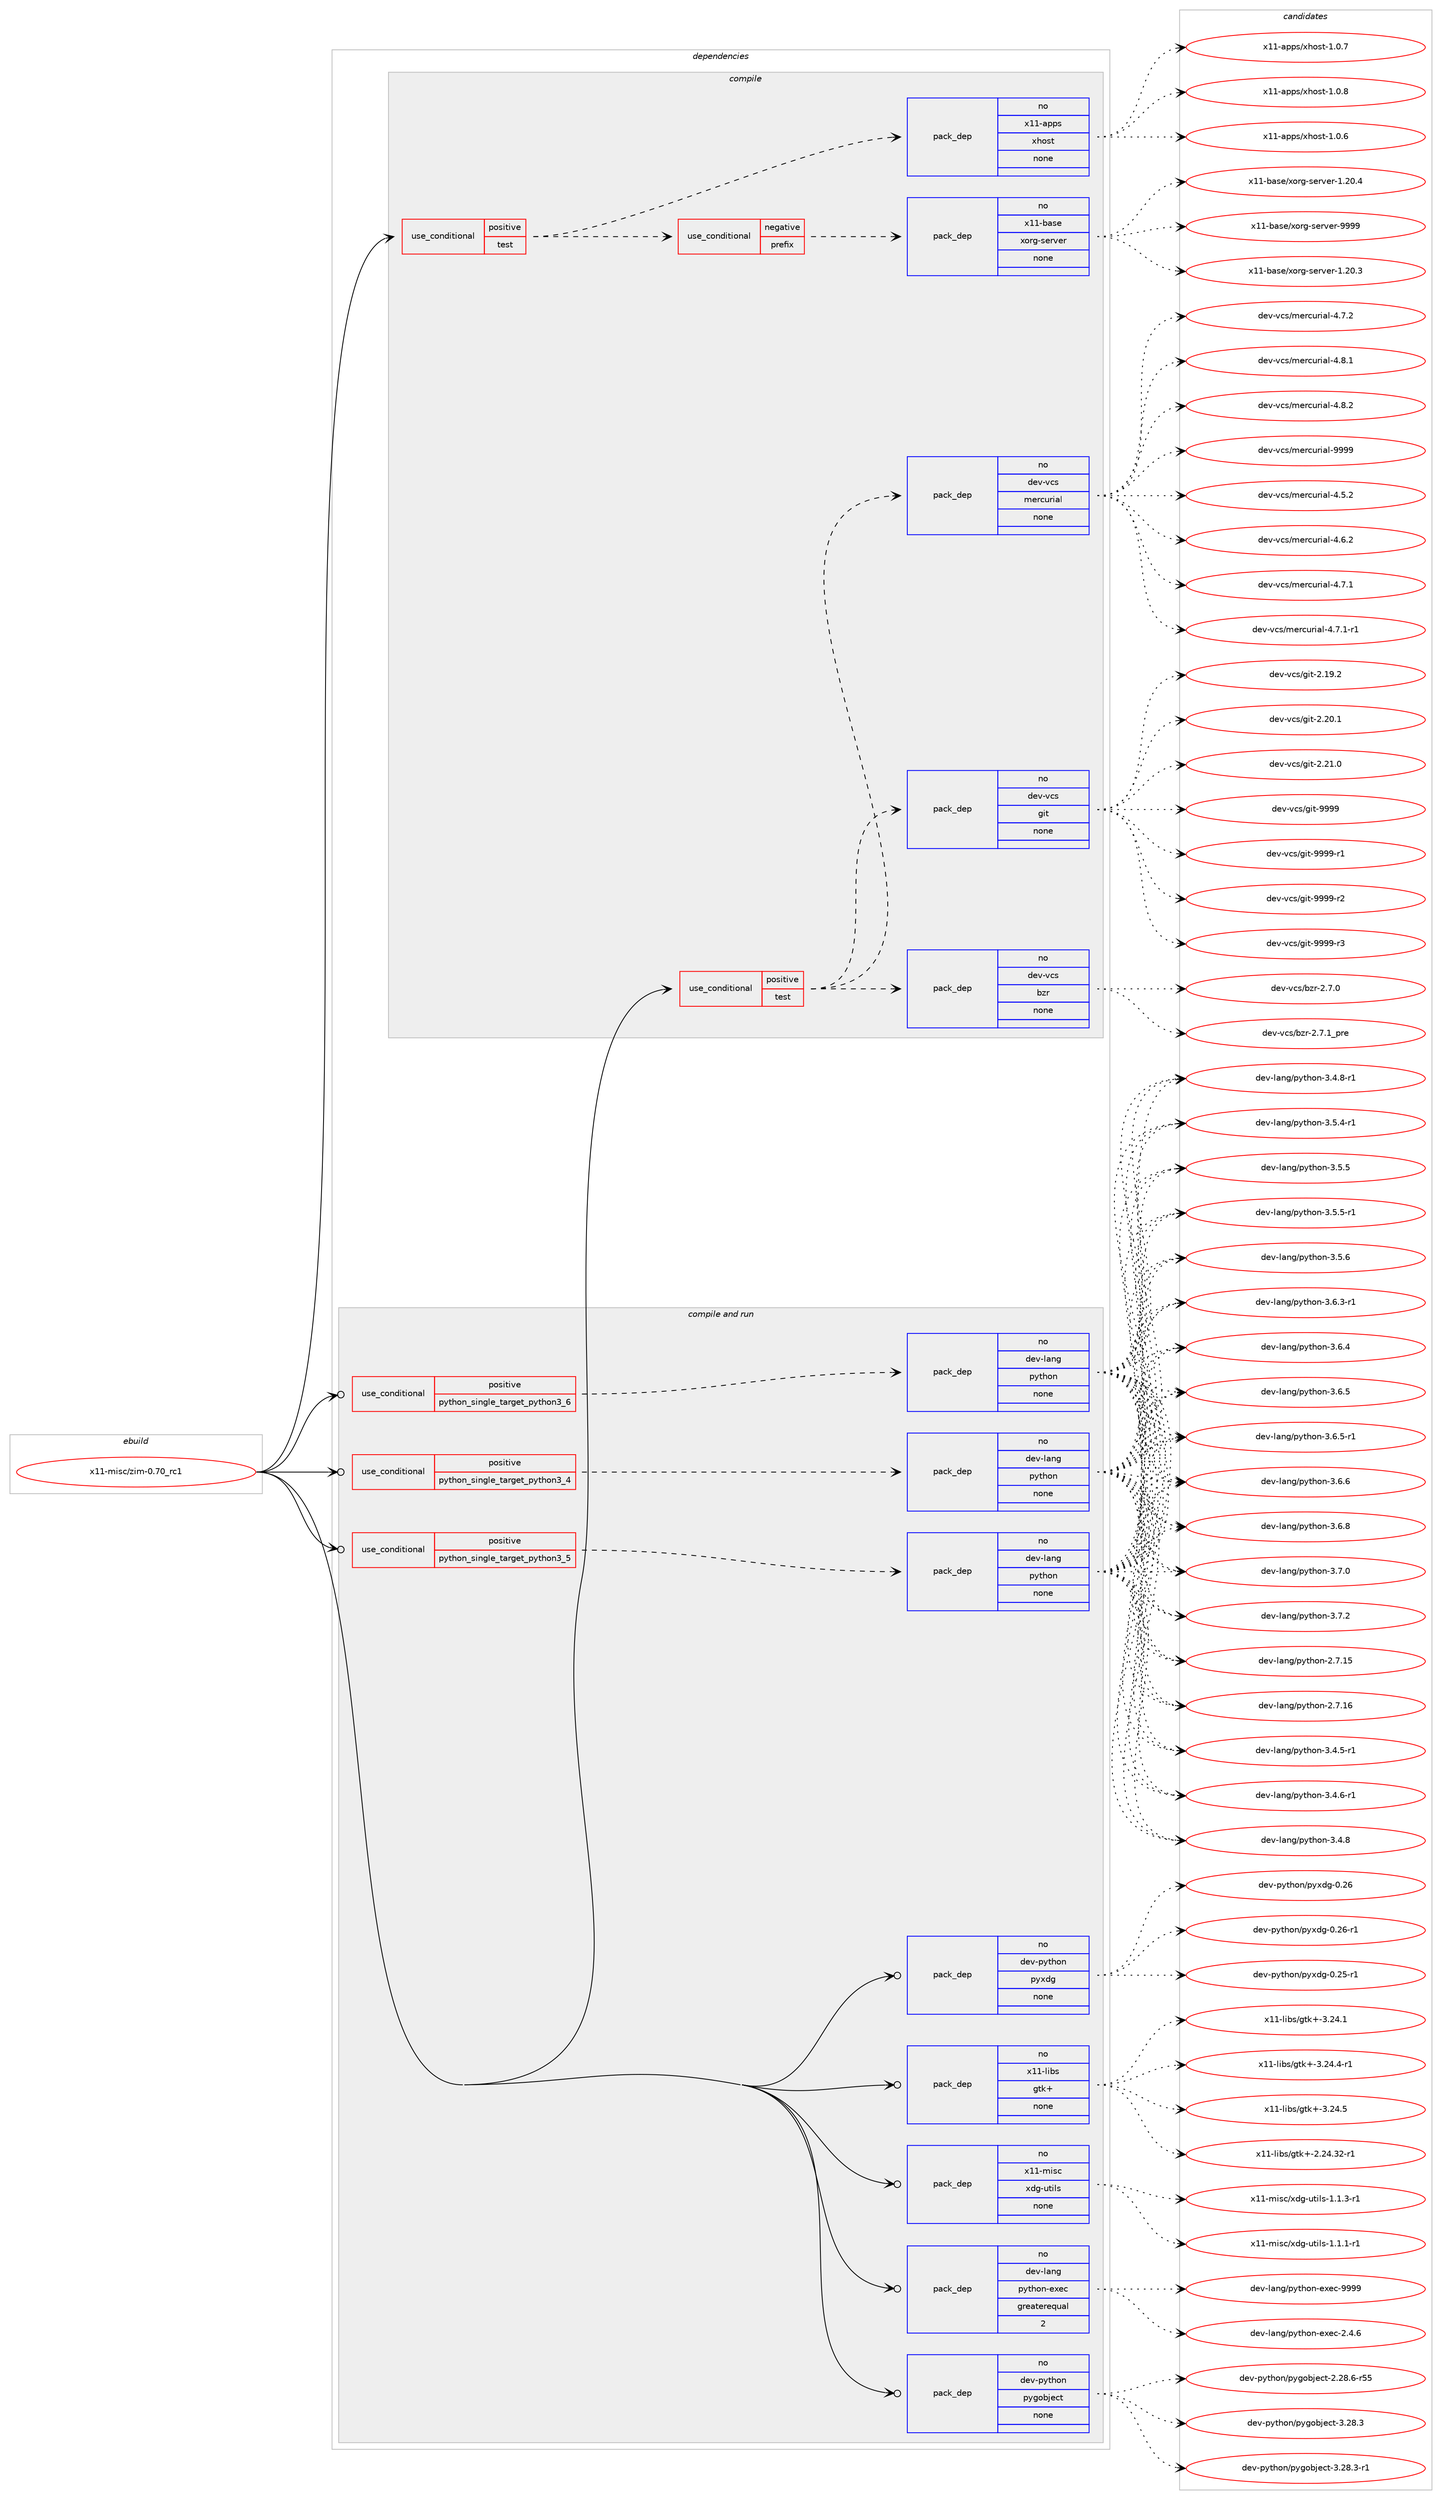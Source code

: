 digraph prolog {

# *************
# Graph options
# *************

newrank=true;
concentrate=true;
compound=true;
graph [rankdir=LR,fontname=Helvetica,fontsize=10,ranksep=1.5];#, ranksep=2.5, nodesep=0.2];
edge  [arrowhead=vee];
node  [fontname=Helvetica,fontsize=10];

# **********
# The ebuild
# **********

subgraph cluster_leftcol {
color=gray;
rank=same;
label=<<i>ebuild</i>>;
id [label="x11-misc/zim-0.70_rc1", color=red, width=4, href="../x11-misc/zim-0.70_rc1.svg"];
}

# ****************
# The dependencies
# ****************

subgraph cluster_midcol {
color=gray;
label=<<i>dependencies</i>>;
subgraph cluster_compile {
fillcolor="#eeeeee";
style=filled;
label=<<i>compile</i>>;
subgraph cond466924 {
dependency1766486 [label=<<TABLE BORDER="0" CELLBORDER="1" CELLSPACING="0" CELLPADDING="4"><TR><TD ROWSPAN="3" CELLPADDING="10">use_conditional</TD></TR><TR><TD>positive</TD></TR><TR><TD>test</TD></TR></TABLE>>, shape=none, color=red];
subgraph cond466925 {
dependency1766487 [label=<<TABLE BORDER="0" CELLBORDER="1" CELLSPACING="0" CELLPADDING="4"><TR><TD ROWSPAN="3" CELLPADDING="10">use_conditional</TD></TR><TR><TD>negative</TD></TR><TR><TD>prefix</TD></TR></TABLE>>, shape=none, color=red];
subgraph pack1269800 {
dependency1766488 [label=<<TABLE BORDER="0" CELLBORDER="1" CELLSPACING="0" CELLPADDING="4" WIDTH="220"><TR><TD ROWSPAN="6" CELLPADDING="30">pack_dep</TD></TR><TR><TD WIDTH="110">no</TD></TR><TR><TD>x11-base</TD></TR><TR><TD>xorg-server</TD></TR><TR><TD>none</TD></TR><TR><TD></TD></TR></TABLE>>, shape=none, color=blue];
}
dependency1766487:e -> dependency1766488:w [weight=20,style="dashed",arrowhead="vee"];
}
dependency1766486:e -> dependency1766487:w [weight=20,style="dashed",arrowhead="vee"];
subgraph pack1269801 {
dependency1766489 [label=<<TABLE BORDER="0" CELLBORDER="1" CELLSPACING="0" CELLPADDING="4" WIDTH="220"><TR><TD ROWSPAN="6" CELLPADDING="30">pack_dep</TD></TR><TR><TD WIDTH="110">no</TD></TR><TR><TD>x11-apps</TD></TR><TR><TD>xhost</TD></TR><TR><TD>none</TD></TR><TR><TD></TD></TR></TABLE>>, shape=none, color=blue];
}
dependency1766486:e -> dependency1766489:w [weight=20,style="dashed",arrowhead="vee"];
}
id:e -> dependency1766486:w [weight=20,style="solid",arrowhead="vee"];
subgraph cond466926 {
dependency1766490 [label=<<TABLE BORDER="0" CELLBORDER="1" CELLSPACING="0" CELLPADDING="4"><TR><TD ROWSPAN="3" CELLPADDING="10">use_conditional</TD></TR><TR><TD>positive</TD></TR><TR><TD>test</TD></TR></TABLE>>, shape=none, color=red];
subgraph pack1269802 {
dependency1766491 [label=<<TABLE BORDER="0" CELLBORDER="1" CELLSPACING="0" CELLPADDING="4" WIDTH="220"><TR><TD ROWSPAN="6" CELLPADDING="30">pack_dep</TD></TR><TR><TD WIDTH="110">no</TD></TR><TR><TD>dev-vcs</TD></TR><TR><TD>bzr</TD></TR><TR><TD>none</TD></TR><TR><TD></TD></TR></TABLE>>, shape=none, color=blue];
}
dependency1766490:e -> dependency1766491:w [weight=20,style="dashed",arrowhead="vee"];
subgraph pack1269803 {
dependency1766492 [label=<<TABLE BORDER="0" CELLBORDER="1" CELLSPACING="0" CELLPADDING="4" WIDTH="220"><TR><TD ROWSPAN="6" CELLPADDING="30">pack_dep</TD></TR><TR><TD WIDTH="110">no</TD></TR><TR><TD>dev-vcs</TD></TR><TR><TD>git</TD></TR><TR><TD>none</TD></TR><TR><TD></TD></TR></TABLE>>, shape=none, color=blue];
}
dependency1766490:e -> dependency1766492:w [weight=20,style="dashed",arrowhead="vee"];
subgraph pack1269804 {
dependency1766493 [label=<<TABLE BORDER="0" CELLBORDER="1" CELLSPACING="0" CELLPADDING="4" WIDTH="220"><TR><TD ROWSPAN="6" CELLPADDING="30">pack_dep</TD></TR><TR><TD WIDTH="110">no</TD></TR><TR><TD>dev-vcs</TD></TR><TR><TD>mercurial</TD></TR><TR><TD>none</TD></TR><TR><TD></TD></TR></TABLE>>, shape=none, color=blue];
}
dependency1766490:e -> dependency1766493:w [weight=20,style="dashed",arrowhead="vee"];
}
id:e -> dependency1766490:w [weight=20,style="solid",arrowhead="vee"];
}
subgraph cluster_compileandrun {
fillcolor="#eeeeee";
style=filled;
label=<<i>compile and run</i>>;
subgraph cond466927 {
dependency1766494 [label=<<TABLE BORDER="0" CELLBORDER="1" CELLSPACING="0" CELLPADDING="4"><TR><TD ROWSPAN="3" CELLPADDING="10">use_conditional</TD></TR><TR><TD>positive</TD></TR><TR><TD>python_single_target_python3_4</TD></TR></TABLE>>, shape=none, color=red];
subgraph pack1269805 {
dependency1766495 [label=<<TABLE BORDER="0" CELLBORDER="1" CELLSPACING="0" CELLPADDING="4" WIDTH="220"><TR><TD ROWSPAN="6" CELLPADDING="30">pack_dep</TD></TR><TR><TD WIDTH="110">no</TD></TR><TR><TD>dev-lang</TD></TR><TR><TD>python</TD></TR><TR><TD>none</TD></TR><TR><TD></TD></TR></TABLE>>, shape=none, color=blue];
}
dependency1766494:e -> dependency1766495:w [weight=20,style="dashed",arrowhead="vee"];
}
id:e -> dependency1766494:w [weight=20,style="solid",arrowhead="odotvee"];
subgraph cond466928 {
dependency1766496 [label=<<TABLE BORDER="0" CELLBORDER="1" CELLSPACING="0" CELLPADDING="4"><TR><TD ROWSPAN="3" CELLPADDING="10">use_conditional</TD></TR><TR><TD>positive</TD></TR><TR><TD>python_single_target_python3_5</TD></TR></TABLE>>, shape=none, color=red];
subgraph pack1269806 {
dependency1766497 [label=<<TABLE BORDER="0" CELLBORDER="1" CELLSPACING="0" CELLPADDING="4" WIDTH="220"><TR><TD ROWSPAN="6" CELLPADDING="30">pack_dep</TD></TR><TR><TD WIDTH="110">no</TD></TR><TR><TD>dev-lang</TD></TR><TR><TD>python</TD></TR><TR><TD>none</TD></TR><TR><TD></TD></TR></TABLE>>, shape=none, color=blue];
}
dependency1766496:e -> dependency1766497:w [weight=20,style="dashed",arrowhead="vee"];
}
id:e -> dependency1766496:w [weight=20,style="solid",arrowhead="odotvee"];
subgraph cond466929 {
dependency1766498 [label=<<TABLE BORDER="0" CELLBORDER="1" CELLSPACING="0" CELLPADDING="4"><TR><TD ROWSPAN="3" CELLPADDING="10">use_conditional</TD></TR><TR><TD>positive</TD></TR><TR><TD>python_single_target_python3_6</TD></TR></TABLE>>, shape=none, color=red];
subgraph pack1269807 {
dependency1766499 [label=<<TABLE BORDER="0" CELLBORDER="1" CELLSPACING="0" CELLPADDING="4" WIDTH="220"><TR><TD ROWSPAN="6" CELLPADDING="30">pack_dep</TD></TR><TR><TD WIDTH="110">no</TD></TR><TR><TD>dev-lang</TD></TR><TR><TD>python</TD></TR><TR><TD>none</TD></TR><TR><TD></TD></TR></TABLE>>, shape=none, color=blue];
}
dependency1766498:e -> dependency1766499:w [weight=20,style="dashed",arrowhead="vee"];
}
id:e -> dependency1766498:w [weight=20,style="solid",arrowhead="odotvee"];
subgraph pack1269808 {
dependency1766500 [label=<<TABLE BORDER="0" CELLBORDER="1" CELLSPACING="0" CELLPADDING="4" WIDTH="220"><TR><TD ROWSPAN="6" CELLPADDING="30">pack_dep</TD></TR><TR><TD WIDTH="110">no</TD></TR><TR><TD>dev-lang</TD></TR><TR><TD>python-exec</TD></TR><TR><TD>greaterequal</TD></TR><TR><TD>2</TD></TR></TABLE>>, shape=none, color=blue];
}
id:e -> dependency1766500:w [weight=20,style="solid",arrowhead="odotvee"];
subgraph pack1269809 {
dependency1766501 [label=<<TABLE BORDER="0" CELLBORDER="1" CELLSPACING="0" CELLPADDING="4" WIDTH="220"><TR><TD ROWSPAN="6" CELLPADDING="30">pack_dep</TD></TR><TR><TD WIDTH="110">no</TD></TR><TR><TD>dev-python</TD></TR><TR><TD>pygobject</TD></TR><TR><TD>none</TD></TR><TR><TD></TD></TR></TABLE>>, shape=none, color=blue];
}
id:e -> dependency1766501:w [weight=20,style="solid",arrowhead="odotvee"];
subgraph pack1269810 {
dependency1766502 [label=<<TABLE BORDER="0" CELLBORDER="1" CELLSPACING="0" CELLPADDING="4" WIDTH="220"><TR><TD ROWSPAN="6" CELLPADDING="30">pack_dep</TD></TR><TR><TD WIDTH="110">no</TD></TR><TR><TD>dev-python</TD></TR><TR><TD>pyxdg</TD></TR><TR><TD>none</TD></TR><TR><TD></TD></TR></TABLE>>, shape=none, color=blue];
}
id:e -> dependency1766502:w [weight=20,style="solid",arrowhead="odotvee"];
subgraph pack1269811 {
dependency1766503 [label=<<TABLE BORDER="0" CELLBORDER="1" CELLSPACING="0" CELLPADDING="4" WIDTH="220"><TR><TD ROWSPAN="6" CELLPADDING="30">pack_dep</TD></TR><TR><TD WIDTH="110">no</TD></TR><TR><TD>x11-libs</TD></TR><TR><TD>gtk+</TD></TR><TR><TD>none</TD></TR><TR><TD></TD></TR></TABLE>>, shape=none, color=blue];
}
id:e -> dependency1766503:w [weight=20,style="solid",arrowhead="odotvee"];
subgraph pack1269812 {
dependency1766504 [label=<<TABLE BORDER="0" CELLBORDER="1" CELLSPACING="0" CELLPADDING="4" WIDTH="220"><TR><TD ROWSPAN="6" CELLPADDING="30">pack_dep</TD></TR><TR><TD WIDTH="110">no</TD></TR><TR><TD>x11-misc</TD></TR><TR><TD>xdg-utils</TD></TR><TR><TD>none</TD></TR><TR><TD></TD></TR></TABLE>>, shape=none, color=blue];
}
id:e -> dependency1766504:w [weight=20,style="solid",arrowhead="odotvee"];
}
subgraph cluster_run {
fillcolor="#eeeeee";
style=filled;
label=<<i>run</i>>;
}
}

# **************
# The candidates
# **************

subgraph cluster_choices {
rank=same;
color=gray;
label=<<i>candidates</i>>;

subgraph choice1269800 {
color=black;
nodesep=1;
choice1204949459897115101471201111141034511510111411810111445494650484651 [label="x11-base/xorg-server-1.20.3", color=red, width=4,href="../x11-base/xorg-server-1.20.3.svg"];
choice1204949459897115101471201111141034511510111411810111445494650484652 [label="x11-base/xorg-server-1.20.4", color=red, width=4,href="../x11-base/xorg-server-1.20.4.svg"];
choice120494945989711510147120111114103451151011141181011144557575757 [label="x11-base/xorg-server-9999", color=red, width=4,href="../x11-base/xorg-server-9999.svg"];
dependency1766488:e -> choice1204949459897115101471201111141034511510111411810111445494650484651:w [style=dotted,weight="100"];
dependency1766488:e -> choice1204949459897115101471201111141034511510111411810111445494650484652:w [style=dotted,weight="100"];
dependency1766488:e -> choice120494945989711510147120111114103451151011141181011144557575757:w [style=dotted,weight="100"];
}
subgraph choice1269801 {
color=black;
nodesep=1;
choice1204949459711211211547120104111115116454946484654 [label="x11-apps/xhost-1.0.6", color=red, width=4,href="../x11-apps/xhost-1.0.6.svg"];
choice1204949459711211211547120104111115116454946484655 [label="x11-apps/xhost-1.0.7", color=red, width=4,href="../x11-apps/xhost-1.0.7.svg"];
choice1204949459711211211547120104111115116454946484656 [label="x11-apps/xhost-1.0.8", color=red, width=4,href="../x11-apps/xhost-1.0.8.svg"];
dependency1766489:e -> choice1204949459711211211547120104111115116454946484654:w [style=dotted,weight="100"];
dependency1766489:e -> choice1204949459711211211547120104111115116454946484655:w [style=dotted,weight="100"];
dependency1766489:e -> choice1204949459711211211547120104111115116454946484656:w [style=dotted,weight="100"];
}
subgraph choice1269802 {
color=black;
nodesep=1;
choice10010111845118991154798122114455046554648 [label="dev-vcs/bzr-2.7.0", color=red, width=4,href="../dev-vcs/bzr-2.7.0.svg"];
choice1001011184511899115479812211445504655464995112114101 [label="dev-vcs/bzr-2.7.1_pre", color=red, width=4,href="../dev-vcs/bzr-2.7.1_pre.svg"];
dependency1766491:e -> choice10010111845118991154798122114455046554648:w [style=dotted,weight="100"];
dependency1766491:e -> choice1001011184511899115479812211445504655464995112114101:w [style=dotted,weight="100"];
}
subgraph choice1269803 {
color=black;
nodesep=1;
choice10010111845118991154710310511645504649574650 [label="dev-vcs/git-2.19.2", color=red, width=4,href="../dev-vcs/git-2.19.2.svg"];
choice10010111845118991154710310511645504650484649 [label="dev-vcs/git-2.20.1", color=red, width=4,href="../dev-vcs/git-2.20.1.svg"];
choice10010111845118991154710310511645504650494648 [label="dev-vcs/git-2.21.0", color=red, width=4,href="../dev-vcs/git-2.21.0.svg"];
choice1001011184511899115471031051164557575757 [label="dev-vcs/git-9999", color=red, width=4,href="../dev-vcs/git-9999.svg"];
choice10010111845118991154710310511645575757574511449 [label="dev-vcs/git-9999-r1", color=red, width=4,href="../dev-vcs/git-9999-r1.svg"];
choice10010111845118991154710310511645575757574511450 [label="dev-vcs/git-9999-r2", color=red, width=4,href="../dev-vcs/git-9999-r2.svg"];
choice10010111845118991154710310511645575757574511451 [label="dev-vcs/git-9999-r3", color=red, width=4,href="../dev-vcs/git-9999-r3.svg"];
dependency1766492:e -> choice10010111845118991154710310511645504649574650:w [style=dotted,weight="100"];
dependency1766492:e -> choice10010111845118991154710310511645504650484649:w [style=dotted,weight="100"];
dependency1766492:e -> choice10010111845118991154710310511645504650494648:w [style=dotted,weight="100"];
dependency1766492:e -> choice1001011184511899115471031051164557575757:w [style=dotted,weight="100"];
dependency1766492:e -> choice10010111845118991154710310511645575757574511449:w [style=dotted,weight="100"];
dependency1766492:e -> choice10010111845118991154710310511645575757574511450:w [style=dotted,weight="100"];
dependency1766492:e -> choice10010111845118991154710310511645575757574511451:w [style=dotted,weight="100"];
}
subgraph choice1269804 {
color=black;
nodesep=1;
choice1001011184511899115471091011149911711410597108455246534650 [label="dev-vcs/mercurial-4.5.2", color=red, width=4,href="../dev-vcs/mercurial-4.5.2.svg"];
choice1001011184511899115471091011149911711410597108455246544650 [label="dev-vcs/mercurial-4.6.2", color=red, width=4,href="../dev-vcs/mercurial-4.6.2.svg"];
choice1001011184511899115471091011149911711410597108455246554649 [label="dev-vcs/mercurial-4.7.1", color=red, width=4,href="../dev-vcs/mercurial-4.7.1.svg"];
choice10010111845118991154710910111499117114105971084552465546494511449 [label="dev-vcs/mercurial-4.7.1-r1", color=red, width=4,href="../dev-vcs/mercurial-4.7.1-r1.svg"];
choice1001011184511899115471091011149911711410597108455246554650 [label="dev-vcs/mercurial-4.7.2", color=red, width=4,href="../dev-vcs/mercurial-4.7.2.svg"];
choice1001011184511899115471091011149911711410597108455246564649 [label="dev-vcs/mercurial-4.8.1", color=red, width=4,href="../dev-vcs/mercurial-4.8.1.svg"];
choice1001011184511899115471091011149911711410597108455246564650 [label="dev-vcs/mercurial-4.8.2", color=red, width=4,href="../dev-vcs/mercurial-4.8.2.svg"];
choice10010111845118991154710910111499117114105971084557575757 [label="dev-vcs/mercurial-9999", color=red, width=4,href="../dev-vcs/mercurial-9999.svg"];
dependency1766493:e -> choice1001011184511899115471091011149911711410597108455246534650:w [style=dotted,weight="100"];
dependency1766493:e -> choice1001011184511899115471091011149911711410597108455246544650:w [style=dotted,weight="100"];
dependency1766493:e -> choice1001011184511899115471091011149911711410597108455246554649:w [style=dotted,weight="100"];
dependency1766493:e -> choice10010111845118991154710910111499117114105971084552465546494511449:w [style=dotted,weight="100"];
dependency1766493:e -> choice1001011184511899115471091011149911711410597108455246554650:w [style=dotted,weight="100"];
dependency1766493:e -> choice1001011184511899115471091011149911711410597108455246564649:w [style=dotted,weight="100"];
dependency1766493:e -> choice1001011184511899115471091011149911711410597108455246564650:w [style=dotted,weight="100"];
dependency1766493:e -> choice10010111845118991154710910111499117114105971084557575757:w [style=dotted,weight="100"];
}
subgraph choice1269805 {
color=black;
nodesep=1;
choice10010111845108971101034711212111610411111045504655464953 [label="dev-lang/python-2.7.15", color=red, width=4,href="../dev-lang/python-2.7.15.svg"];
choice10010111845108971101034711212111610411111045504655464954 [label="dev-lang/python-2.7.16", color=red, width=4,href="../dev-lang/python-2.7.16.svg"];
choice1001011184510897110103471121211161041111104551465246534511449 [label="dev-lang/python-3.4.5-r1", color=red, width=4,href="../dev-lang/python-3.4.5-r1.svg"];
choice1001011184510897110103471121211161041111104551465246544511449 [label="dev-lang/python-3.4.6-r1", color=red, width=4,href="../dev-lang/python-3.4.6-r1.svg"];
choice100101118451089711010347112121116104111110455146524656 [label="dev-lang/python-3.4.8", color=red, width=4,href="../dev-lang/python-3.4.8.svg"];
choice1001011184510897110103471121211161041111104551465246564511449 [label="dev-lang/python-3.4.8-r1", color=red, width=4,href="../dev-lang/python-3.4.8-r1.svg"];
choice1001011184510897110103471121211161041111104551465346524511449 [label="dev-lang/python-3.5.4-r1", color=red, width=4,href="../dev-lang/python-3.5.4-r1.svg"];
choice100101118451089711010347112121116104111110455146534653 [label="dev-lang/python-3.5.5", color=red, width=4,href="../dev-lang/python-3.5.5.svg"];
choice1001011184510897110103471121211161041111104551465346534511449 [label="dev-lang/python-3.5.5-r1", color=red, width=4,href="../dev-lang/python-3.5.5-r1.svg"];
choice100101118451089711010347112121116104111110455146534654 [label="dev-lang/python-3.5.6", color=red, width=4,href="../dev-lang/python-3.5.6.svg"];
choice1001011184510897110103471121211161041111104551465446514511449 [label="dev-lang/python-3.6.3-r1", color=red, width=4,href="../dev-lang/python-3.6.3-r1.svg"];
choice100101118451089711010347112121116104111110455146544652 [label="dev-lang/python-3.6.4", color=red, width=4,href="../dev-lang/python-3.6.4.svg"];
choice100101118451089711010347112121116104111110455146544653 [label="dev-lang/python-3.6.5", color=red, width=4,href="../dev-lang/python-3.6.5.svg"];
choice1001011184510897110103471121211161041111104551465446534511449 [label="dev-lang/python-3.6.5-r1", color=red, width=4,href="../dev-lang/python-3.6.5-r1.svg"];
choice100101118451089711010347112121116104111110455146544654 [label="dev-lang/python-3.6.6", color=red, width=4,href="../dev-lang/python-3.6.6.svg"];
choice100101118451089711010347112121116104111110455146544656 [label="dev-lang/python-3.6.8", color=red, width=4,href="../dev-lang/python-3.6.8.svg"];
choice100101118451089711010347112121116104111110455146554648 [label="dev-lang/python-3.7.0", color=red, width=4,href="../dev-lang/python-3.7.0.svg"];
choice100101118451089711010347112121116104111110455146554650 [label="dev-lang/python-3.7.2", color=red, width=4,href="../dev-lang/python-3.7.2.svg"];
dependency1766495:e -> choice10010111845108971101034711212111610411111045504655464953:w [style=dotted,weight="100"];
dependency1766495:e -> choice10010111845108971101034711212111610411111045504655464954:w [style=dotted,weight="100"];
dependency1766495:e -> choice1001011184510897110103471121211161041111104551465246534511449:w [style=dotted,weight="100"];
dependency1766495:e -> choice1001011184510897110103471121211161041111104551465246544511449:w [style=dotted,weight="100"];
dependency1766495:e -> choice100101118451089711010347112121116104111110455146524656:w [style=dotted,weight="100"];
dependency1766495:e -> choice1001011184510897110103471121211161041111104551465246564511449:w [style=dotted,weight="100"];
dependency1766495:e -> choice1001011184510897110103471121211161041111104551465346524511449:w [style=dotted,weight="100"];
dependency1766495:e -> choice100101118451089711010347112121116104111110455146534653:w [style=dotted,weight="100"];
dependency1766495:e -> choice1001011184510897110103471121211161041111104551465346534511449:w [style=dotted,weight="100"];
dependency1766495:e -> choice100101118451089711010347112121116104111110455146534654:w [style=dotted,weight="100"];
dependency1766495:e -> choice1001011184510897110103471121211161041111104551465446514511449:w [style=dotted,weight="100"];
dependency1766495:e -> choice100101118451089711010347112121116104111110455146544652:w [style=dotted,weight="100"];
dependency1766495:e -> choice100101118451089711010347112121116104111110455146544653:w [style=dotted,weight="100"];
dependency1766495:e -> choice1001011184510897110103471121211161041111104551465446534511449:w [style=dotted,weight="100"];
dependency1766495:e -> choice100101118451089711010347112121116104111110455146544654:w [style=dotted,weight="100"];
dependency1766495:e -> choice100101118451089711010347112121116104111110455146544656:w [style=dotted,weight="100"];
dependency1766495:e -> choice100101118451089711010347112121116104111110455146554648:w [style=dotted,weight="100"];
dependency1766495:e -> choice100101118451089711010347112121116104111110455146554650:w [style=dotted,weight="100"];
}
subgraph choice1269806 {
color=black;
nodesep=1;
choice10010111845108971101034711212111610411111045504655464953 [label="dev-lang/python-2.7.15", color=red, width=4,href="../dev-lang/python-2.7.15.svg"];
choice10010111845108971101034711212111610411111045504655464954 [label="dev-lang/python-2.7.16", color=red, width=4,href="../dev-lang/python-2.7.16.svg"];
choice1001011184510897110103471121211161041111104551465246534511449 [label="dev-lang/python-3.4.5-r1", color=red, width=4,href="../dev-lang/python-3.4.5-r1.svg"];
choice1001011184510897110103471121211161041111104551465246544511449 [label="dev-lang/python-3.4.6-r1", color=red, width=4,href="../dev-lang/python-3.4.6-r1.svg"];
choice100101118451089711010347112121116104111110455146524656 [label="dev-lang/python-3.4.8", color=red, width=4,href="../dev-lang/python-3.4.8.svg"];
choice1001011184510897110103471121211161041111104551465246564511449 [label="dev-lang/python-3.4.8-r1", color=red, width=4,href="../dev-lang/python-3.4.8-r1.svg"];
choice1001011184510897110103471121211161041111104551465346524511449 [label="dev-lang/python-3.5.4-r1", color=red, width=4,href="../dev-lang/python-3.5.4-r1.svg"];
choice100101118451089711010347112121116104111110455146534653 [label="dev-lang/python-3.5.5", color=red, width=4,href="../dev-lang/python-3.5.5.svg"];
choice1001011184510897110103471121211161041111104551465346534511449 [label="dev-lang/python-3.5.5-r1", color=red, width=4,href="../dev-lang/python-3.5.5-r1.svg"];
choice100101118451089711010347112121116104111110455146534654 [label="dev-lang/python-3.5.6", color=red, width=4,href="../dev-lang/python-3.5.6.svg"];
choice1001011184510897110103471121211161041111104551465446514511449 [label="dev-lang/python-3.6.3-r1", color=red, width=4,href="../dev-lang/python-3.6.3-r1.svg"];
choice100101118451089711010347112121116104111110455146544652 [label="dev-lang/python-3.6.4", color=red, width=4,href="../dev-lang/python-3.6.4.svg"];
choice100101118451089711010347112121116104111110455146544653 [label="dev-lang/python-3.6.5", color=red, width=4,href="../dev-lang/python-3.6.5.svg"];
choice1001011184510897110103471121211161041111104551465446534511449 [label="dev-lang/python-3.6.5-r1", color=red, width=4,href="../dev-lang/python-3.6.5-r1.svg"];
choice100101118451089711010347112121116104111110455146544654 [label="dev-lang/python-3.6.6", color=red, width=4,href="../dev-lang/python-3.6.6.svg"];
choice100101118451089711010347112121116104111110455146544656 [label="dev-lang/python-3.6.8", color=red, width=4,href="../dev-lang/python-3.6.8.svg"];
choice100101118451089711010347112121116104111110455146554648 [label="dev-lang/python-3.7.0", color=red, width=4,href="../dev-lang/python-3.7.0.svg"];
choice100101118451089711010347112121116104111110455146554650 [label="dev-lang/python-3.7.2", color=red, width=4,href="../dev-lang/python-3.7.2.svg"];
dependency1766497:e -> choice10010111845108971101034711212111610411111045504655464953:w [style=dotted,weight="100"];
dependency1766497:e -> choice10010111845108971101034711212111610411111045504655464954:w [style=dotted,weight="100"];
dependency1766497:e -> choice1001011184510897110103471121211161041111104551465246534511449:w [style=dotted,weight="100"];
dependency1766497:e -> choice1001011184510897110103471121211161041111104551465246544511449:w [style=dotted,weight="100"];
dependency1766497:e -> choice100101118451089711010347112121116104111110455146524656:w [style=dotted,weight="100"];
dependency1766497:e -> choice1001011184510897110103471121211161041111104551465246564511449:w [style=dotted,weight="100"];
dependency1766497:e -> choice1001011184510897110103471121211161041111104551465346524511449:w [style=dotted,weight="100"];
dependency1766497:e -> choice100101118451089711010347112121116104111110455146534653:w [style=dotted,weight="100"];
dependency1766497:e -> choice1001011184510897110103471121211161041111104551465346534511449:w [style=dotted,weight="100"];
dependency1766497:e -> choice100101118451089711010347112121116104111110455146534654:w [style=dotted,weight="100"];
dependency1766497:e -> choice1001011184510897110103471121211161041111104551465446514511449:w [style=dotted,weight="100"];
dependency1766497:e -> choice100101118451089711010347112121116104111110455146544652:w [style=dotted,weight="100"];
dependency1766497:e -> choice100101118451089711010347112121116104111110455146544653:w [style=dotted,weight="100"];
dependency1766497:e -> choice1001011184510897110103471121211161041111104551465446534511449:w [style=dotted,weight="100"];
dependency1766497:e -> choice100101118451089711010347112121116104111110455146544654:w [style=dotted,weight="100"];
dependency1766497:e -> choice100101118451089711010347112121116104111110455146544656:w [style=dotted,weight="100"];
dependency1766497:e -> choice100101118451089711010347112121116104111110455146554648:w [style=dotted,weight="100"];
dependency1766497:e -> choice100101118451089711010347112121116104111110455146554650:w [style=dotted,weight="100"];
}
subgraph choice1269807 {
color=black;
nodesep=1;
choice10010111845108971101034711212111610411111045504655464953 [label="dev-lang/python-2.7.15", color=red, width=4,href="../dev-lang/python-2.7.15.svg"];
choice10010111845108971101034711212111610411111045504655464954 [label="dev-lang/python-2.7.16", color=red, width=4,href="../dev-lang/python-2.7.16.svg"];
choice1001011184510897110103471121211161041111104551465246534511449 [label="dev-lang/python-3.4.5-r1", color=red, width=4,href="../dev-lang/python-3.4.5-r1.svg"];
choice1001011184510897110103471121211161041111104551465246544511449 [label="dev-lang/python-3.4.6-r1", color=red, width=4,href="../dev-lang/python-3.4.6-r1.svg"];
choice100101118451089711010347112121116104111110455146524656 [label="dev-lang/python-3.4.8", color=red, width=4,href="../dev-lang/python-3.4.8.svg"];
choice1001011184510897110103471121211161041111104551465246564511449 [label="dev-lang/python-3.4.8-r1", color=red, width=4,href="../dev-lang/python-3.4.8-r1.svg"];
choice1001011184510897110103471121211161041111104551465346524511449 [label="dev-lang/python-3.5.4-r1", color=red, width=4,href="../dev-lang/python-3.5.4-r1.svg"];
choice100101118451089711010347112121116104111110455146534653 [label="dev-lang/python-3.5.5", color=red, width=4,href="../dev-lang/python-3.5.5.svg"];
choice1001011184510897110103471121211161041111104551465346534511449 [label="dev-lang/python-3.5.5-r1", color=red, width=4,href="../dev-lang/python-3.5.5-r1.svg"];
choice100101118451089711010347112121116104111110455146534654 [label="dev-lang/python-3.5.6", color=red, width=4,href="../dev-lang/python-3.5.6.svg"];
choice1001011184510897110103471121211161041111104551465446514511449 [label="dev-lang/python-3.6.3-r1", color=red, width=4,href="../dev-lang/python-3.6.3-r1.svg"];
choice100101118451089711010347112121116104111110455146544652 [label="dev-lang/python-3.6.4", color=red, width=4,href="../dev-lang/python-3.6.4.svg"];
choice100101118451089711010347112121116104111110455146544653 [label="dev-lang/python-3.6.5", color=red, width=4,href="../dev-lang/python-3.6.5.svg"];
choice1001011184510897110103471121211161041111104551465446534511449 [label="dev-lang/python-3.6.5-r1", color=red, width=4,href="../dev-lang/python-3.6.5-r1.svg"];
choice100101118451089711010347112121116104111110455146544654 [label="dev-lang/python-3.6.6", color=red, width=4,href="../dev-lang/python-3.6.6.svg"];
choice100101118451089711010347112121116104111110455146544656 [label="dev-lang/python-3.6.8", color=red, width=4,href="../dev-lang/python-3.6.8.svg"];
choice100101118451089711010347112121116104111110455146554648 [label="dev-lang/python-3.7.0", color=red, width=4,href="../dev-lang/python-3.7.0.svg"];
choice100101118451089711010347112121116104111110455146554650 [label="dev-lang/python-3.7.2", color=red, width=4,href="../dev-lang/python-3.7.2.svg"];
dependency1766499:e -> choice10010111845108971101034711212111610411111045504655464953:w [style=dotted,weight="100"];
dependency1766499:e -> choice10010111845108971101034711212111610411111045504655464954:w [style=dotted,weight="100"];
dependency1766499:e -> choice1001011184510897110103471121211161041111104551465246534511449:w [style=dotted,weight="100"];
dependency1766499:e -> choice1001011184510897110103471121211161041111104551465246544511449:w [style=dotted,weight="100"];
dependency1766499:e -> choice100101118451089711010347112121116104111110455146524656:w [style=dotted,weight="100"];
dependency1766499:e -> choice1001011184510897110103471121211161041111104551465246564511449:w [style=dotted,weight="100"];
dependency1766499:e -> choice1001011184510897110103471121211161041111104551465346524511449:w [style=dotted,weight="100"];
dependency1766499:e -> choice100101118451089711010347112121116104111110455146534653:w [style=dotted,weight="100"];
dependency1766499:e -> choice1001011184510897110103471121211161041111104551465346534511449:w [style=dotted,weight="100"];
dependency1766499:e -> choice100101118451089711010347112121116104111110455146534654:w [style=dotted,weight="100"];
dependency1766499:e -> choice1001011184510897110103471121211161041111104551465446514511449:w [style=dotted,weight="100"];
dependency1766499:e -> choice100101118451089711010347112121116104111110455146544652:w [style=dotted,weight="100"];
dependency1766499:e -> choice100101118451089711010347112121116104111110455146544653:w [style=dotted,weight="100"];
dependency1766499:e -> choice1001011184510897110103471121211161041111104551465446534511449:w [style=dotted,weight="100"];
dependency1766499:e -> choice100101118451089711010347112121116104111110455146544654:w [style=dotted,weight="100"];
dependency1766499:e -> choice100101118451089711010347112121116104111110455146544656:w [style=dotted,weight="100"];
dependency1766499:e -> choice100101118451089711010347112121116104111110455146554648:w [style=dotted,weight="100"];
dependency1766499:e -> choice100101118451089711010347112121116104111110455146554650:w [style=dotted,weight="100"];
}
subgraph choice1269808 {
color=black;
nodesep=1;
choice1001011184510897110103471121211161041111104510112010199455046524654 [label="dev-lang/python-exec-2.4.6", color=red, width=4,href="../dev-lang/python-exec-2.4.6.svg"];
choice10010111845108971101034711212111610411111045101120101994557575757 [label="dev-lang/python-exec-9999", color=red, width=4,href="../dev-lang/python-exec-9999.svg"];
dependency1766500:e -> choice1001011184510897110103471121211161041111104510112010199455046524654:w [style=dotted,weight="100"];
dependency1766500:e -> choice10010111845108971101034711212111610411111045101120101994557575757:w [style=dotted,weight="100"];
}
subgraph choice1269809 {
color=black;
nodesep=1;
choice1001011184511212111610411111047112121103111981061019911645504650564654451145353 [label="dev-python/pygobject-2.28.6-r55", color=red, width=4,href="../dev-python/pygobject-2.28.6-r55.svg"];
choice1001011184511212111610411111047112121103111981061019911645514650564651 [label="dev-python/pygobject-3.28.3", color=red, width=4,href="../dev-python/pygobject-3.28.3.svg"];
choice10010111845112121116104111110471121211031119810610199116455146505646514511449 [label="dev-python/pygobject-3.28.3-r1", color=red, width=4,href="../dev-python/pygobject-3.28.3-r1.svg"];
dependency1766501:e -> choice1001011184511212111610411111047112121103111981061019911645504650564654451145353:w [style=dotted,weight="100"];
dependency1766501:e -> choice1001011184511212111610411111047112121103111981061019911645514650564651:w [style=dotted,weight="100"];
dependency1766501:e -> choice10010111845112121116104111110471121211031119810610199116455146505646514511449:w [style=dotted,weight="100"];
}
subgraph choice1269810 {
color=black;
nodesep=1;
choice100101118451121211161041111104711212112010010345484650534511449 [label="dev-python/pyxdg-0.25-r1", color=red, width=4,href="../dev-python/pyxdg-0.25-r1.svg"];
choice10010111845112121116104111110471121211201001034548465054 [label="dev-python/pyxdg-0.26", color=red, width=4,href="../dev-python/pyxdg-0.26.svg"];
choice100101118451121211161041111104711212112010010345484650544511449 [label="dev-python/pyxdg-0.26-r1", color=red, width=4,href="../dev-python/pyxdg-0.26-r1.svg"];
dependency1766502:e -> choice100101118451121211161041111104711212112010010345484650534511449:w [style=dotted,weight="100"];
dependency1766502:e -> choice10010111845112121116104111110471121211201001034548465054:w [style=dotted,weight="100"];
dependency1766502:e -> choice100101118451121211161041111104711212112010010345484650544511449:w [style=dotted,weight="100"];
}
subgraph choice1269811 {
color=black;
nodesep=1;
choice12049494510810598115471031161074345504650524651504511449 [label="x11-libs/gtk+-2.24.32-r1", color=red, width=4,href="../x11-libs/gtk+-2.24.32-r1.svg"];
choice12049494510810598115471031161074345514650524649 [label="x11-libs/gtk+-3.24.1", color=red, width=4,href="../x11-libs/gtk+-3.24.1.svg"];
choice120494945108105981154710311610743455146505246524511449 [label="x11-libs/gtk+-3.24.4-r1", color=red, width=4,href="../x11-libs/gtk+-3.24.4-r1.svg"];
choice12049494510810598115471031161074345514650524653 [label="x11-libs/gtk+-3.24.5", color=red, width=4,href="../x11-libs/gtk+-3.24.5.svg"];
dependency1766503:e -> choice12049494510810598115471031161074345504650524651504511449:w [style=dotted,weight="100"];
dependency1766503:e -> choice12049494510810598115471031161074345514650524649:w [style=dotted,weight="100"];
dependency1766503:e -> choice120494945108105981154710311610743455146505246524511449:w [style=dotted,weight="100"];
dependency1766503:e -> choice12049494510810598115471031161074345514650524653:w [style=dotted,weight="100"];
}
subgraph choice1269812 {
color=black;
nodesep=1;
choice1204949451091051159947120100103451171161051081154549464946494511449 [label="x11-misc/xdg-utils-1.1.1-r1", color=red, width=4,href="../x11-misc/xdg-utils-1.1.1-r1.svg"];
choice1204949451091051159947120100103451171161051081154549464946514511449 [label="x11-misc/xdg-utils-1.1.3-r1", color=red, width=4,href="../x11-misc/xdg-utils-1.1.3-r1.svg"];
dependency1766504:e -> choice1204949451091051159947120100103451171161051081154549464946494511449:w [style=dotted,weight="100"];
dependency1766504:e -> choice1204949451091051159947120100103451171161051081154549464946514511449:w [style=dotted,weight="100"];
}
}

}
